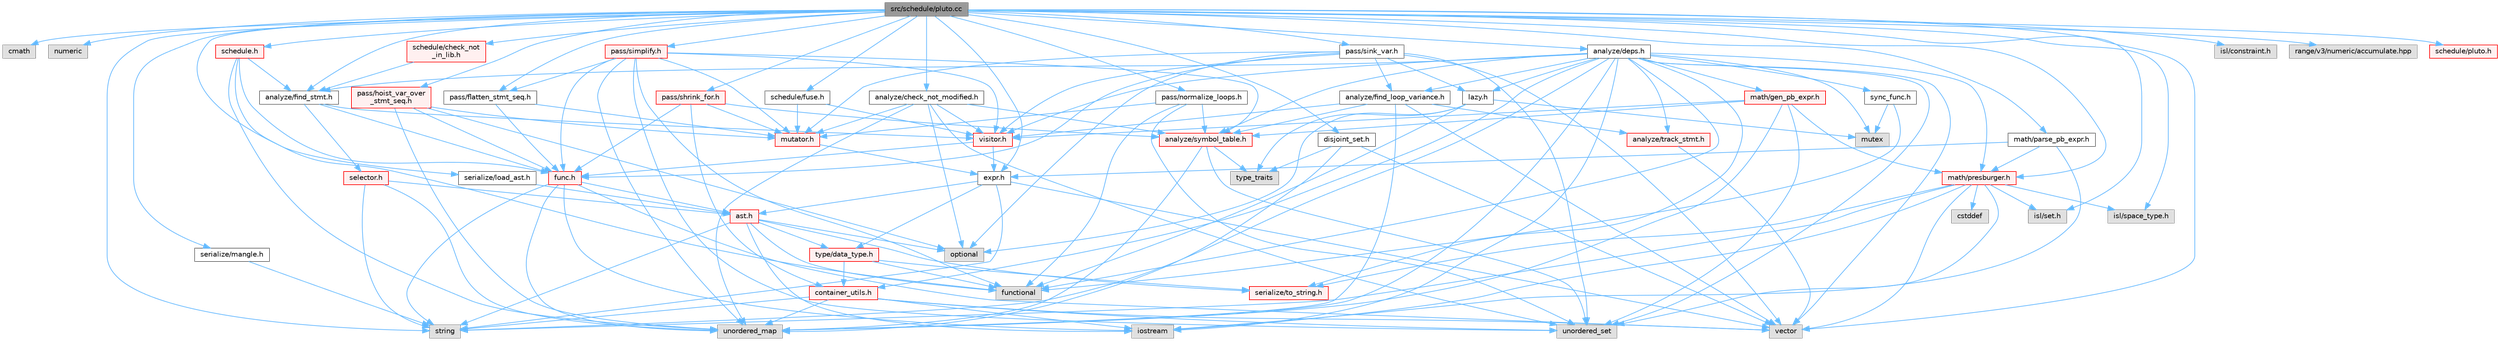 digraph "src/schedule/pluto.cc"
{
 // LATEX_PDF_SIZE
  bgcolor="transparent";
  edge [fontname=Helvetica,fontsize=10,labelfontname=Helvetica,labelfontsize=10];
  node [fontname=Helvetica,fontsize=10,shape=box,height=0.2,width=0.4];
  Node1 [label="src/schedule/pluto.cc",height=0.2,width=0.4,color="gray40", fillcolor="grey60", style="filled", fontcolor="black",tooltip=" "];
  Node1 -> Node2 [color="steelblue1",style="solid"];
  Node2 [label="cmath",height=0.2,width=0.4,color="grey60", fillcolor="#E0E0E0", style="filled",tooltip=" "];
  Node1 -> Node3 [color="steelblue1",style="solid"];
  Node3 [label="numeric",height=0.2,width=0.4,color="grey60", fillcolor="#E0E0E0", style="filled",tooltip=" "];
  Node1 -> Node4 [color="steelblue1",style="solid"];
  Node4 [label="string",height=0.2,width=0.4,color="grey60", fillcolor="#E0E0E0", style="filled",tooltip=" "];
  Node1 -> Node5 [color="steelblue1",style="solid"];
  Node5 [label="vector",height=0.2,width=0.4,color="grey60", fillcolor="#E0E0E0", style="filled",tooltip=" "];
  Node1 -> Node6 [color="steelblue1",style="solid"];
  Node6 [label="isl/constraint.h",height=0.2,width=0.4,color="grey60", fillcolor="#E0E0E0", style="filled",tooltip=" "];
  Node1 -> Node7 [color="steelblue1",style="solid"];
  Node7 [label="isl/set.h",height=0.2,width=0.4,color="grey60", fillcolor="#E0E0E0", style="filled",tooltip=" "];
  Node1 -> Node8 [color="steelblue1",style="solid"];
  Node8 [label="isl/space_type.h",height=0.2,width=0.4,color="grey60", fillcolor="#E0E0E0", style="filled",tooltip=" "];
  Node1 -> Node9 [color="steelblue1",style="solid"];
  Node9 [label="range/v3/numeric/accumulate.hpp",height=0.2,width=0.4,color="grey60", fillcolor="#E0E0E0", style="filled",tooltip=" "];
  Node1 -> Node10 [color="steelblue1",style="solid"];
  Node10 [label="analyze/check_not_modified.h",height=0.2,width=0.4,color="grey40", fillcolor="white", style="filled",URL="$check__not__modified_8h.html",tooltip=" "];
  Node10 -> Node11 [color="steelblue1",style="solid"];
  Node11 [label="optional",height=0.2,width=0.4,color="grey60", fillcolor="#E0E0E0", style="filled",tooltip=" "];
  Node10 -> Node12 [color="steelblue1",style="solid"];
  Node12 [label="unordered_map",height=0.2,width=0.4,color="grey60", fillcolor="#E0E0E0", style="filled",tooltip=" "];
  Node10 -> Node13 [color="steelblue1",style="solid"];
  Node13 [label="unordered_set",height=0.2,width=0.4,color="grey60", fillcolor="#E0E0E0", style="filled",tooltip=" "];
  Node10 -> Node14 [color="steelblue1",style="solid"];
  Node14 [label="analyze/symbol_table.h",height=0.2,width=0.4,color="red", fillcolor="#FFF0F0", style="filled",URL="$symbol__table_8h.html",tooltip=" "];
  Node14 -> Node15 [color="steelblue1",style="solid"];
  Node15 [label="type_traits",height=0.2,width=0.4,color="grey60", fillcolor="#E0E0E0", style="filled",tooltip=" "];
  Node14 -> Node12 [color="steelblue1",style="solid"];
  Node14 -> Node13 [color="steelblue1",style="solid"];
  Node10 -> Node56 [color="steelblue1",style="solid"];
  Node56 [label="mutator.h",height=0.2,width=0.4,color="red", fillcolor="#FFF0F0", style="filled",URL="$mutator_8h.html",tooltip=" "];
  Node56 -> Node49 [color="steelblue1",style="solid"];
  Node49 [label="expr.h",height=0.2,width=0.4,color="grey40", fillcolor="white", style="filled",URL="$expr_8h.html",tooltip=" "];
  Node49 -> Node4 [color="steelblue1",style="solid"];
  Node49 -> Node5 [color="steelblue1",style="solid"];
  Node49 -> Node19 [color="steelblue1",style="solid"];
  Node19 [label="ast.h",height=0.2,width=0.4,color="red", fillcolor="#FFF0F0", style="filled",URL="$ast_8h.html",tooltip=" "];
  Node19 -> Node21 [color="steelblue1",style="solid"];
  Node21 [label="functional",height=0.2,width=0.4,color="grey60", fillcolor="#E0E0E0", style="filled",tooltip=" "];
  Node19 -> Node22 [color="steelblue1",style="solid"];
  Node22 [label="iostream",height=0.2,width=0.4,color="grey60", fillcolor="#E0E0E0", style="filled",tooltip=" "];
  Node19 -> Node11 [color="steelblue1",style="solid"];
  Node19 -> Node4 [color="steelblue1",style="solid"];
  Node19 -> Node36 [color="steelblue1",style="solid"];
  Node36 [label="serialize/to_string.h",height=0.2,width=0.4,color="red", fillcolor="#FFF0F0", style="filled",URL="$to__string_8h.html",tooltip=" "];
  Node19 -> Node38 [color="steelblue1",style="solid"];
  Node38 [label="type/data_type.h",height=0.2,width=0.4,color="red", fillcolor="#FFF0F0", style="filled",URL="$data__type_8h.html",tooltip=" "];
  Node38 -> Node21 [color="steelblue1",style="solid"];
  Node38 -> Node40 [color="steelblue1",style="solid"];
  Node40 [label="container_utils.h",height=0.2,width=0.4,color="red", fillcolor="#FFF0F0", style="filled",URL="$container__utils_8h.html",tooltip=" "];
  Node40 -> Node22 [color="steelblue1",style="solid"];
  Node40 -> Node4 [color="steelblue1",style="solid"];
  Node40 -> Node12 [color="steelblue1",style="solid"];
  Node40 -> Node13 [color="steelblue1",style="solid"];
  Node40 -> Node5 [color="steelblue1",style="solid"];
  Node38 -> Node36 [color="steelblue1",style="solid"];
  Node49 -> Node38 [color="steelblue1",style="solid"];
  Node10 -> Node61 [color="steelblue1",style="solid"];
  Node61 [label="visitor.h",height=0.2,width=0.4,color="red", fillcolor="#FFF0F0", style="filled",URL="$visitor_8h.html",tooltip=" "];
  Node61 -> Node49 [color="steelblue1",style="solid"];
  Node61 -> Node62 [color="steelblue1",style="solid"];
  Node62 [label="func.h",height=0.2,width=0.4,color="red", fillcolor="#FFF0F0", style="filled",URL="$func_8h.html",tooltip=" "];
  Node62 -> Node22 [color="steelblue1",style="solid"];
  Node62 -> Node4 [color="steelblue1",style="solid"];
  Node62 -> Node12 [color="steelblue1",style="solid"];
  Node62 -> Node5 [color="steelblue1",style="solid"];
  Node62 -> Node19 [color="steelblue1",style="solid"];
  Node1 -> Node68 [color="steelblue1",style="solid"];
  Node68 [label="analyze/deps.h",height=0.2,width=0.4,color="grey40", fillcolor="white", style="filled",URL="$deps_8h.html",tooltip=" "];
  Node68 -> Node21 [color="steelblue1",style="solid"];
  Node68 -> Node22 [color="steelblue1",style="solid"];
  Node68 -> Node59 [color="steelblue1",style="solid"];
  Node59 [label="mutex",height=0.2,width=0.4,color="grey60", fillcolor="#E0E0E0", style="filled",tooltip=" "];
  Node68 -> Node4 [color="steelblue1",style="solid"];
  Node68 -> Node12 [color="steelblue1",style="solid"];
  Node68 -> Node13 [color="steelblue1",style="solid"];
  Node68 -> Node5 [color="steelblue1",style="solid"];
  Node68 -> Node69 [color="steelblue1",style="solid"];
  Node69 [label="analyze/find_loop_variance.h",height=0.2,width=0.4,color="grey40", fillcolor="white", style="filled",URL="$find__loop__variance_8h.html",tooltip=" "];
  Node69 -> Node12 [color="steelblue1",style="solid"];
  Node69 -> Node5 [color="steelblue1",style="solid"];
  Node69 -> Node14 [color="steelblue1",style="solid"];
  Node69 -> Node70 [color="steelblue1",style="solid"];
  Node70 [label="analyze/track_stmt.h",height=0.2,width=0.4,color="red", fillcolor="#FFF0F0", style="filled",URL="$track__stmt_8h.html",tooltip=" "];
  Node70 -> Node5 [color="steelblue1",style="solid"];
  Node69 -> Node61 [color="steelblue1",style="solid"];
  Node68 -> Node71 [color="steelblue1",style="solid"];
  Node71 [label="analyze/find_stmt.h",height=0.2,width=0.4,color="grey40", fillcolor="white", style="filled",URL="$find__stmt_8h.html",tooltip=" "];
  Node71 -> Node62 [color="steelblue1",style="solid"];
  Node71 -> Node72 [color="steelblue1",style="solid"];
  Node72 [label="selector.h",height=0.2,width=0.4,color="red", fillcolor="#FFF0F0", style="filled",URL="$selector_8h.html",tooltip=" "];
  Node72 -> Node4 [color="steelblue1",style="solid"];
  Node72 -> Node12 [color="steelblue1",style="solid"];
  Node72 -> Node19 [color="steelblue1",style="solid"];
  Node71 -> Node61 [color="steelblue1",style="solid"];
  Node68 -> Node14 [color="steelblue1",style="solid"];
  Node68 -> Node70 [color="steelblue1",style="solid"];
  Node68 -> Node40 [color="steelblue1",style="solid"];
  Node68 -> Node73 [color="steelblue1",style="solid"];
  Node73 [label="lazy.h",height=0.2,width=0.4,color="grey40", fillcolor="white", style="filled",URL="$lazy_8h.html",tooltip=" "];
  Node73 -> Node21 [color="steelblue1",style="solid"];
  Node73 -> Node59 [color="steelblue1",style="solid"];
  Node73 -> Node11 [color="steelblue1",style="solid"];
  Node73 -> Node15 [color="steelblue1",style="solid"];
  Node68 -> Node74 [color="steelblue1",style="solid"];
  Node74 [label="math/gen_pb_expr.h",height=0.2,width=0.4,color="red", fillcolor="#FFF0F0", style="filled",URL="$gen__pb__expr_8h.html",tooltip=" "];
  Node74 -> Node12 [color="steelblue1",style="solid"];
  Node74 -> Node13 [color="steelblue1",style="solid"];
  Node74 -> Node14 [color="steelblue1",style="solid"];
  Node74 -> Node76 [color="steelblue1",style="solid"];
  Node76 [label="math/presburger.h",height=0.2,width=0.4,color="red", fillcolor="#FFF0F0", style="filled",URL="$presburger_8h.html",tooltip=" "];
  Node76 -> Node77 [color="steelblue1",style="solid"];
  Node77 [label="cstddef",height=0.2,width=0.4,color="grey60", fillcolor="#E0E0E0", style="filled",tooltip=" "];
  Node76 -> Node22 [color="steelblue1",style="solid"];
  Node76 -> Node4 [color="steelblue1",style="solid"];
  Node76 -> Node13 [color="steelblue1",style="solid"];
  Node76 -> Node5 [color="steelblue1",style="solid"];
  Node76 -> Node7 [color="steelblue1",style="solid"];
  Node76 -> Node8 [color="steelblue1",style="solid"];
  Node76 -> Node36 [color="steelblue1",style="solid"];
  Node74 -> Node61 [color="steelblue1",style="solid"];
  Node68 -> Node76 [color="steelblue1",style="solid"];
  Node68 -> Node36 [color="steelblue1",style="solid"];
  Node68 -> Node91 [color="steelblue1",style="solid"];
  Node91 [label="sync_func.h",height=0.2,width=0.4,color="grey40", fillcolor="white", style="filled",URL="$sync__func_8h.html",tooltip=" "];
  Node91 -> Node21 [color="steelblue1",style="solid"];
  Node91 -> Node59 [color="steelblue1",style="solid"];
  Node68 -> Node61 [color="steelblue1",style="solid"];
  Node1 -> Node71 [color="steelblue1",style="solid"];
  Node1 -> Node92 [color="steelblue1",style="solid"];
  Node92 [label="disjoint_set.h",height=0.2,width=0.4,color="grey40", fillcolor="white", style="filled",URL="$disjoint__set_8h.html",tooltip=" "];
  Node92 -> Node15 [color="steelblue1",style="solid"];
  Node92 -> Node12 [color="steelblue1",style="solid"];
  Node92 -> Node5 [color="steelblue1",style="solid"];
  Node1 -> Node49 [color="steelblue1",style="solid"];
  Node1 -> Node93 [color="steelblue1",style="solid"];
  Node93 [label="math/parse_pb_expr.h",height=0.2,width=0.4,color="grey40", fillcolor="white", style="filled",URL="$parse__pb__expr_8h.html",tooltip=" "];
  Node93 -> Node22 [color="steelblue1",style="solid"];
  Node93 -> Node49 [color="steelblue1",style="solid"];
  Node93 -> Node76 [color="steelblue1",style="solid"];
  Node1 -> Node76 [color="steelblue1",style="solid"];
  Node1 -> Node94 [color="steelblue1",style="solid"];
  Node94 [label="pass/flatten_stmt_seq.h",height=0.2,width=0.4,color="grey40", fillcolor="white", style="filled",URL="$flatten__stmt__seq_8h.html",tooltip=" "];
  Node94 -> Node62 [color="steelblue1",style="solid"];
  Node94 -> Node56 [color="steelblue1",style="solid"];
  Node1 -> Node95 [color="steelblue1",style="solid"];
  Node95 [label="pass/hoist_var_over\l_stmt_seq.h",height=0.2,width=0.4,color="red", fillcolor="#FFF0F0", style="filled",URL="$hoist__var__over__stmt__seq_8h.html",tooltip=" "];
  Node95 -> Node11 [color="steelblue1",style="solid"];
  Node95 -> Node12 [color="steelblue1",style="solid"];
  Node95 -> Node62 [color="steelblue1",style="solid"];
  Node95 -> Node56 [color="steelblue1",style="solid"];
  Node1 -> Node97 [color="steelblue1",style="solid"];
  Node97 [label="pass/normalize_loops.h",height=0.2,width=0.4,color="grey40", fillcolor="white", style="filled",URL="$normalize__loops_8h.html",tooltip=" "];
  Node97 -> Node21 [color="steelblue1",style="solid"];
  Node97 -> Node13 [color="steelblue1",style="solid"];
  Node97 -> Node14 [color="steelblue1",style="solid"];
  Node97 -> Node56 [color="steelblue1",style="solid"];
  Node1 -> Node98 [color="steelblue1",style="solid"];
  Node98 [label="pass/shrink_for.h",height=0.2,width=0.4,color="red", fillcolor="#FFF0F0", style="filled",URL="$shrink__for_8h.html",tooltip=" "];
  Node98 -> Node14 [color="steelblue1",style="solid"];
  Node98 -> Node40 [color="steelblue1",style="solid"];
  Node98 -> Node62 [color="steelblue1",style="solid"];
  Node98 -> Node56 [color="steelblue1",style="solid"];
  Node1 -> Node109 [color="steelblue1",style="solid"];
  Node109 [label="pass/simplify.h",height=0.2,width=0.4,color="red", fillcolor="#FFF0F0", style="filled",URL="$simplify_8h.html",tooltip=" "];
  Node109 -> Node21 [color="steelblue1",style="solid"];
  Node109 -> Node12 [color="steelblue1",style="solid"];
  Node109 -> Node13 [color="steelblue1",style="solid"];
  Node109 -> Node14 [color="steelblue1",style="solid"];
  Node109 -> Node62 [color="steelblue1",style="solid"];
  Node109 -> Node56 [color="steelblue1",style="solid"];
  Node109 -> Node94 [color="steelblue1",style="solid"];
  Node109 -> Node61 [color="steelblue1",style="solid"];
  Node1 -> Node114 [color="steelblue1",style="solid"];
  Node114 [label="pass/sink_var.h",height=0.2,width=0.4,color="grey40", fillcolor="white", style="filled",URL="$sink__var_8h.html",tooltip=" "];
  Node114 -> Node11 [color="steelblue1",style="solid"];
  Node114 -> Node13 [color="steelblue1",style="solid"];
  Node114 -> Node5 [color="steelblue1",style="solid"];
  Node114 -> Node69 [color="steelblue1",style="solid"];
  Node114 -> Node62 [color="steelblue1",style="solid"];
  Node114 -> Node73 [color="steelblue1",style="solid"];
  Node114 -> Node56 [color="steelblue1",style="solid"];
  Node114 -> Node61 [color="steelblue1",style="solid"];
  Node1 -> Node115 [color="steelblue1",style="solid"];
  Node115 [label="schedule.h",height=0.2,width=0.4,color="red", fillcolor="#FFF0F0", style="filled",URL="$schedule_8h.html",tooltip=" "];
  Node115 -> Node21 [color="steelblue1",style="solid"];
  Node115 -> Node12 [color="steelblue1",style="solid"];
  Node115 -> Node71 [color="steelblue1",style="solid"];
  Node115 -> Node62 [color="steelblue1",style="solid"];
  Node1 -> Node134 [color="steelblue1",style="solid"];
  Node134 [label="schedule/check_not\l_in_lib.h",height=0.2,width=0.4,color="red", fillcolor="#FFF0F0", style="filled",URL="$check__not__in__lib_8h.html",tooltip=" "];
  Node134 -> Node71 [color="steelblue1",style="solid"];
  Node1 -> Node135 [color="steelblue1",style="solid"];
  Node135 [label="schedule/fuse.h",height=0.2,width=0.4,color="grey40", fillcolor="white", style="filled",URL="$fuse_8h.html",tooltip=" "];
  Node135 -> Node56 [color="steelblue1",style="solid"];
  Node135 -> Node61 [color="steelblue1",style="solid"];
  Node1 -> Node136 [color="steelblue1",style="solid"];
  Node136 [label="schedule/pluto.h",height=0.2,width=0.4,color="red", fillcolor="#FFF0F0", style="filled",URL="$pluto_8h.html",tooltip=" "];
  Node1 -> Node137 [color="steelblue1",style="solid"];
  Node137 [label="serialize/load_ast.h",height=0.2,width=0.4,color="grey40", fillcolor="white", style="filled",URL="$load__ast_8h.html",tooltip=" "];
  Node137 -> Node19 [color="steelblue1",style="solid"];
  Node1 -> Node138 [color="steelblue1",style="solid"];
  Node138 [label="serialize/mangle.h",height=0.2,width=0.4,color="grey40", fillcolor="white", style="filled",URL="$mangle_8h.html",tooltip=" "];
  Node138 -> Node4 [color="steelblue1",style="solid"];
}
